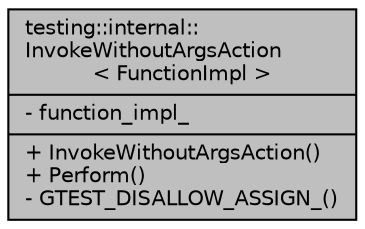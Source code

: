 digraph "testing::internal::InvokeWithoutArgsAction&lt; FunctionImpl &gt;"
{
  edge [fontname="Helvetica",fontsize="10",labelfontname="Helvetica",labelfontsize="10"];
  node [fontname="Helvetica",fontsize="10",shape=record];
  Node1 [label="{testing::internal::\lInvokeWithoutArgsAction\l\< FunctionImpl \>\n|- function_impl_\l|+ InvokeWithoutArgsAction()\l+ Perform()\l- GTEST_DISALLOW_ASSIGN_()\l}",height=0.2,width=0.4,color="black", fillcolor="grey75", style="filled", fontcolor="black"];
}
